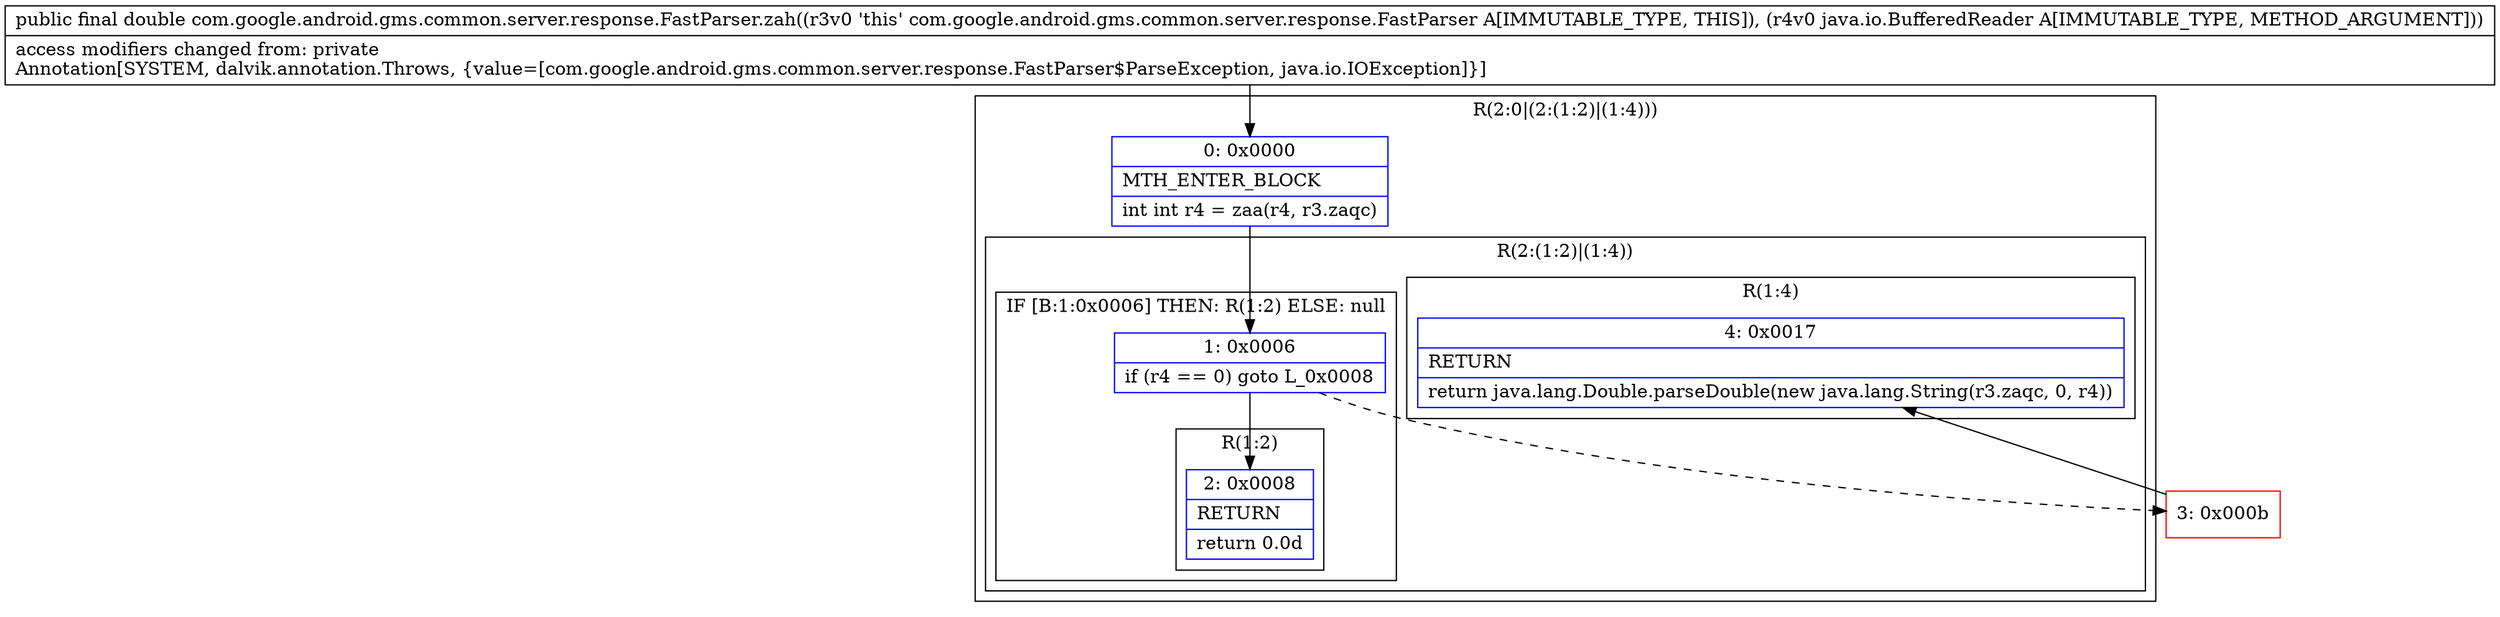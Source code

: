 digraph "CFG forcom.google.android.gms.common.server.response.FastParser.zah(Ljava\/io\/BufferedReader;)D" {
subgraph cluster_Region_1122456531 {
label = "R(2:0|(2:(1:2)|(1:4)))";
node [shape=record,color=blue];
Node_0 [shape=record,label="{0\:\ 0x0000|MTH_ENTER_BLOCK\l|int int r4 = zaa(r4, r3.zaqc)\l}"];
subgraph cluster_Region_1433032437 {
label = "R(2:(1:2)|(1:4))";
node [shape=record,color=blue];
subgraph cluster_IfRegion_1406568035 {
label = "IF [B:1:0x0006] THEN: R(1:2) ELSE: null";
node [shape=record,color=blue];
Node_1 [shape=record,label="{1\:\ 0x0006|if (r4 == 0) goto L_0x0008\l}"];
subgraph cluster_Region_1538595956 {
label = "R(1:2)";
node [shape=record,color=blue];
Node_2 [shape=record,label="{2\:\ 0x0008|RETURN\l|return 0.0d\l}"];
}
}
subgraph cluster_Region_1777428743 {
label = "R(1:4)";
node [shape=record,color=blue];
Node_4 [shape=record,label="{4\:\ 0x0017|RETURN\l|return java.lang.Double.parseDouble(new java.lang.String(r3.zaqc, 0, r4))\l}"];
}
}
}
Node_3 [shape=record,color=red,label="{3\:\ 0x000b}"];
MethodNode[shape=record,label="{public final double com.google.android.gms.common.server.response.FastParser.zah((r3v0 'this' com.google.android.gms.common.server.response.FastParser A[IMMUTABLE_TYPE, THIS]), (r4v0 java.io.BufferedReader A[IMMUTABLE_TYPE, METHOD_ARGUMENT]))  | access modifiers changed from: private\lAnnotation[SYSTEM, dalvik.annotation.Throws, \{value=[com.google.android.gms.common.server.response.FastParser$ParseException, java.io.IOException]\}]\l}"];
MethodNode -> Node_0;
Node_0 -> Node_1;
Node_1 -> Node_2;
Node_1 -> Node_3[style=dashed];
Node_3 -> Node_4;
}

